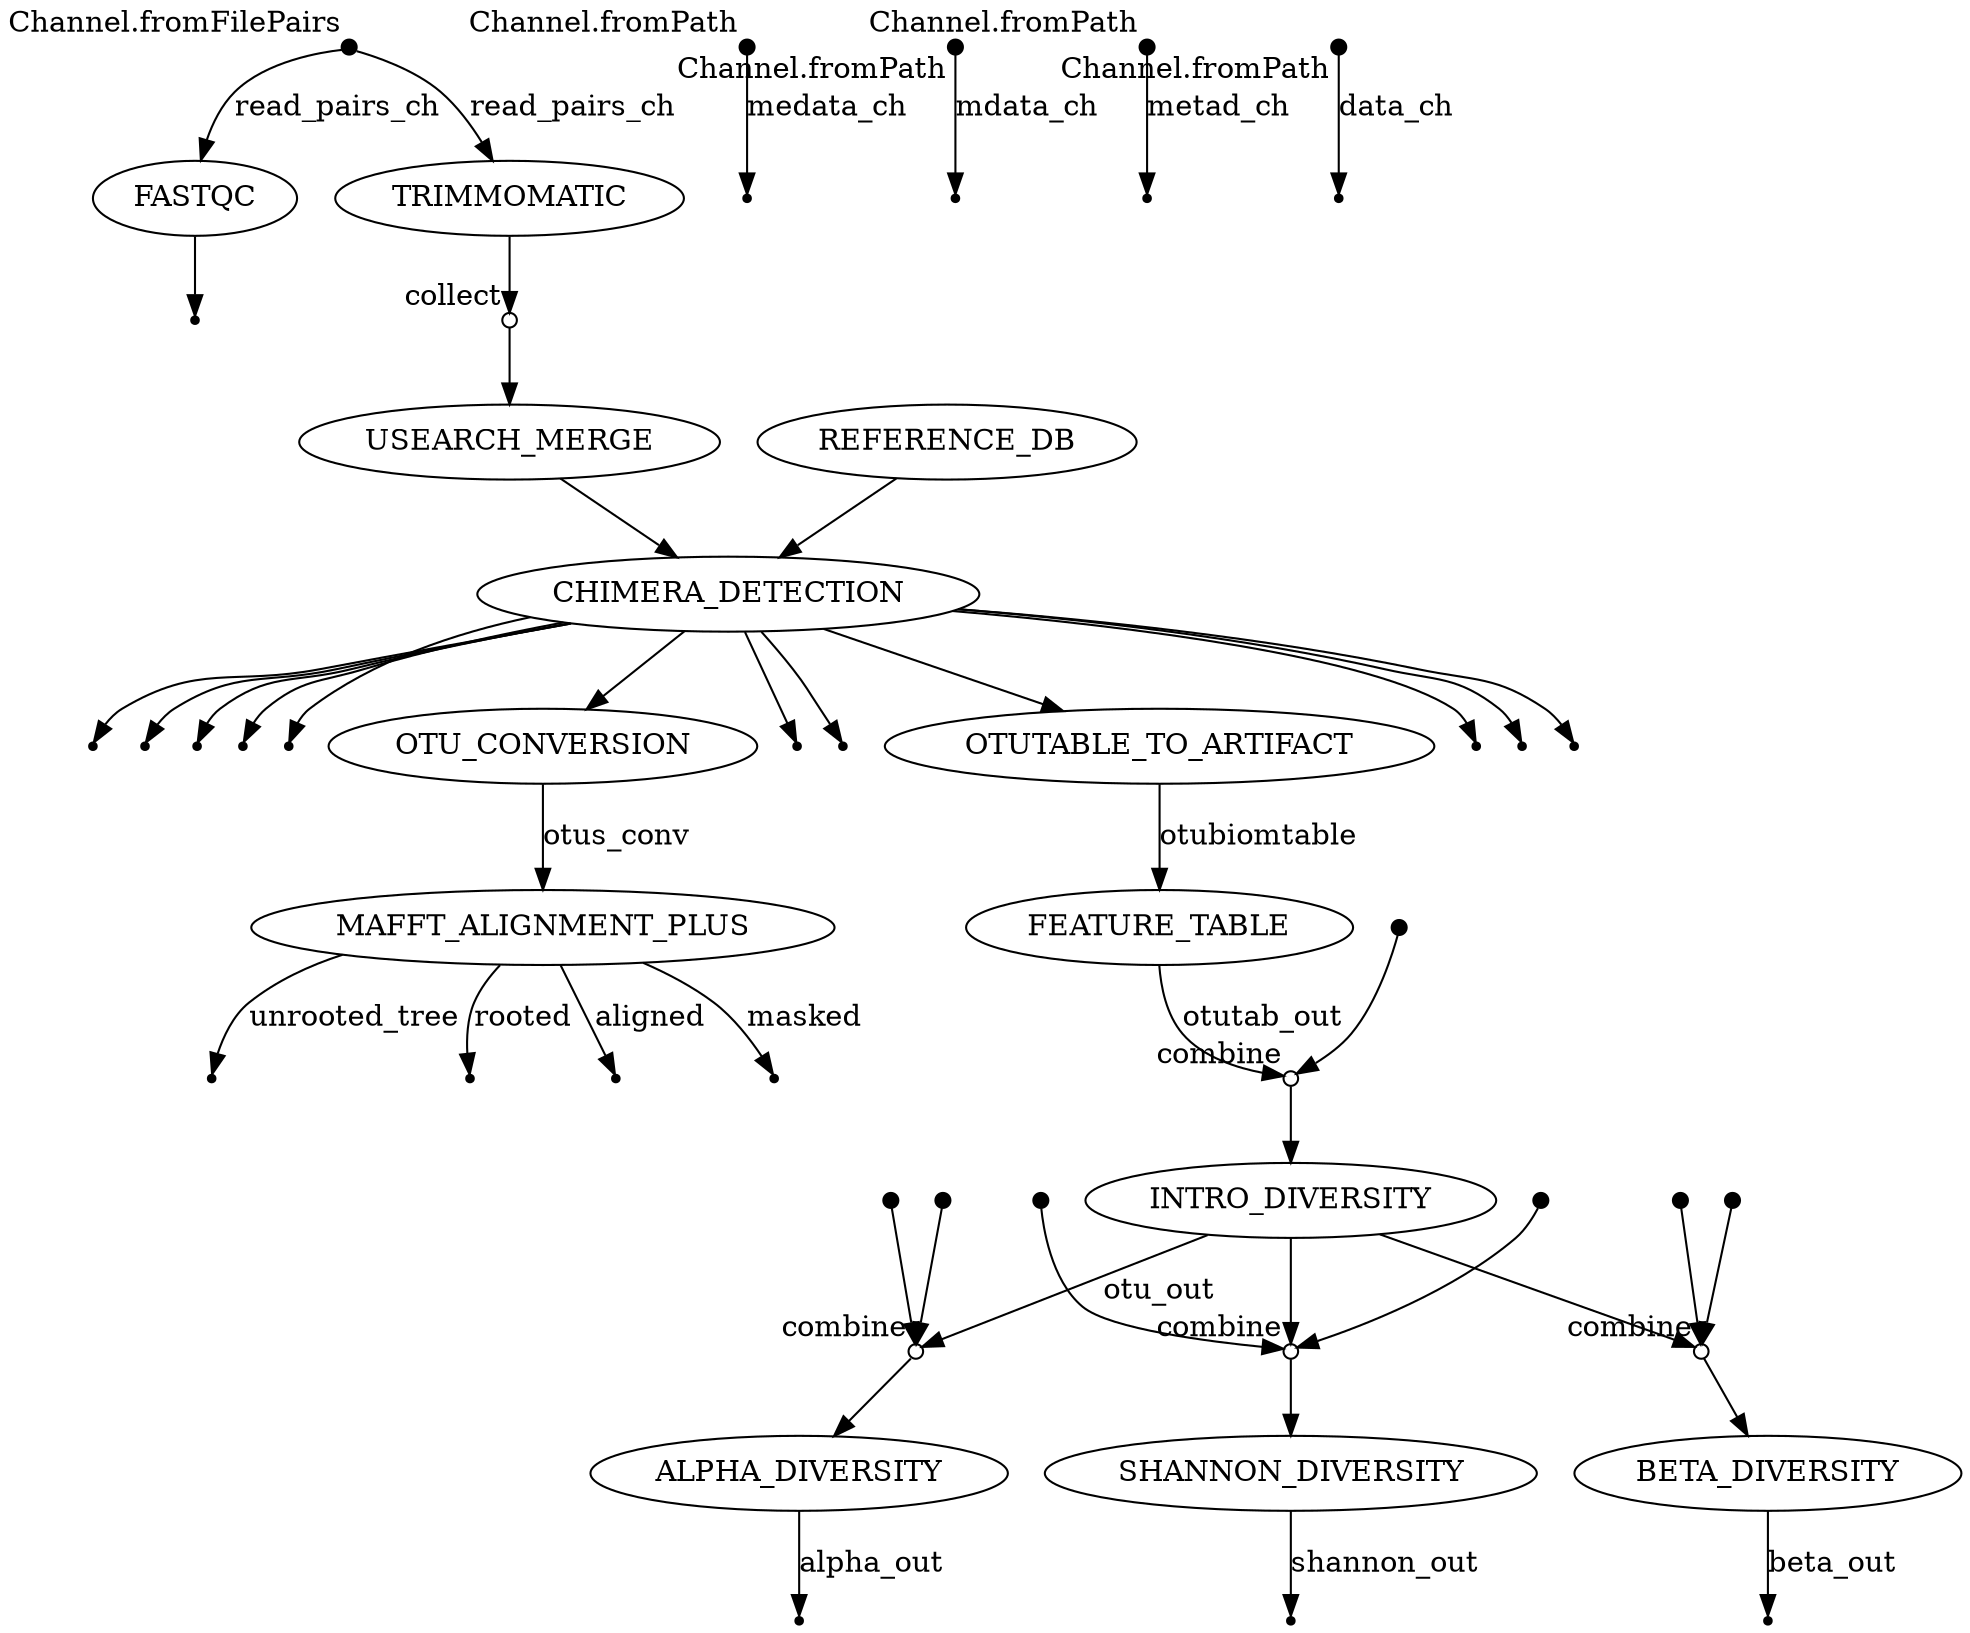 digraph "pipeline_dag" {
p0 [shape=point,label="",fixedsize=true,width=0.1,xlabel="Channel.fromFilePairs"];
p1 [label="FASTQC"];
p0 -> p1 [label="read_pairs_ch"];

p1 [label="FASTQC"];
p2 [shape=point];
p1 -> p2;

p0 [shape=point,label="",fixedsize=true,width=0.1,xlabel="Channel.fromFilePairs"];
p3 [label="TRIMMOMATIC"];
p0 -> p3 [label="read_pairs_ch"];

p3 [label="TRIMMOMATIC"];
p4 [shape=circle,label="",fixedsize=true,width=0.1,xlabel="collect"];
p3 -> p4;

p4 [shape=circle,label="",fixedsize=true,width=0.1,xlabel="collect"];
p5 [label="USEARCH_MERGE"];
p4 -> p5;

p5 [label="USEARCH_MERGE"];
p7 [label="CHIMERA_DETECTION"];
p5 -> p7;

p6 [label="REFERENCE_DB"];
p7 [label="CHIMERA_DETECTION"];
p6 -> p7;

p7 [label="CHIMERA_DETECTION"];
p17 [shape=point];
p7 -> p17;

p7 [label="CHIMERA_DETECTION"];
p16 [shape=point];
p7 -> p16;

p7 [label="CHIMERA_DETECTION"];
p15 [shape=point];
p7 -> p15;

p7 [label="CHIMERA_DETECTION"];
p14 [shape=point];
p7 -> p14;

p7 [label="CHIMERA_DETECTION"];
p13 [shape=point];
p7 -> p13;

p7 [label="CHIMERA_DETECTION"];
p18 [label="OTU_CONVERSION"];
p7 -> p18;

p7 [label="CHIMERA_DETECTION"];
p12 [shape=point];
p7 -> p12;

p7 [label="CHIMERA_DETECTION"];
p11 [shape=point];
p7 -> p11;

p7 [label="CHIMERA_DETECTION"];
p24 [label="OTUTABLE_TO_ARTIFACT"];
p7 -> p24;

p7 [label="CHIMERA_DETECTION"];
p10 [shape=point];
p7 -> p10;

p7 [label="CHIMERA_DETECTION"];
p9 [shape=point];
p7 -> p9;

p7 [label="CHIMERA_DETECTION"];
p8 [shape=point];
p7 -> p8;

p18 [label="OTU_CONVERSION"];
p19 [label="MAFFT_ALIGNMENT_PLUS"];
p18 -> p19 [label="otus_conv"];

p19 [label="MAFFT_ALIGNMENT_PLUS"];
p23 [shape=point];
p19 -> p23 [label="aligned"];

p19 [label="MAFFT_ALIGNMENT_PLUS"];
p22 [shape=point];
p19 -> p22 [label="masked"];

p19 [label="MAFFT_ALIGNMENT_PLUS"];
p21 [shape=point];
p19 -> p21 [label="unrooted_tree"];

p19 [label="MAFFT_ALIGNMENT_PLUS"];
p20 [shape=point];
p19 -> p20 [label="rooted"];

p24 [label="OTUTABLE_TO_ARTIFACT"];
p25 [label="FEATURE_TABLE"];
p24 -> p25 [label="otubiomtable"];

p25 [label="FEATURE_TABLE"];
p29 [shape=circle,label="",fixedsize=true,width=0.1,xlabel="combine"];
p25 -> p29 [label="otutab_out"];

p26 [shape=point,label="",fixedsize=true,width=0.1,xlabel="Channel.fromPath"];
p27 [shape=point];
p26 -> p27 [label="medata_ch"];

p28 [shape=point,label="",fixedsize=true,width=0.1];
p29 [shape=circle,label="",fixedsize=true,width=0.1,xlabel="combine"];
p28 -> p29;

p29 [shape=circle,label="",fixedsize=true,width=0.1,xlabel="combine"];
p30 [label="INTRO_DIVERSITY"];
p29 -> p30;

p30 [label="INTRO_DIVERSITY"];
p35 [shape=circle,label="",fixedsize=true,width=0.1,xlabel="combine"];
p30 -> p35 [label="otu_out"];

p31 [shape=point,label="",fixedsize=true,width=0.1,xlabel="Channel.fromPath"];
p32 [shape=point];
p31 -> p32 [label="mdata_ch"];

p33 [shape=point,label="",fixedsize=true,width=0.1];
p35 [shape=circle,label="",fixedsize=true,width=0.1,xlabel="combine"];
p33 -> p35;

p34 [shape=point,label="",fixedsize=true,width=0.1];
p35 [shape=circle,label="",fixedsize=true,width=0.1,xlabel="combine"];
p34 -> p35;

p35 [shape=circle,label="",fixedsize=true,width=0.1,xlabel="combine"];
p36 [label="ALPHA_DIVERSITY"];
p35 -> p36;

p36 [label="ALPHA_DIVERSITY"];
p37 [shape=point];
p36 -> p37 [label="alpha_out"];

p38 [shape=point,label="",fixedsize=true,width=0.1,xlabel="Channel.fromPath"];
p39 [shape=point];
p38 -> p39 [label="metad_ch"];

p40 [shape=point,label="",fixedsize=true,width=0.1];
p42 [shape=circle,label="",fixedsize=true,width=0.1,xlabel="combine"];
p40 -> p42;

p30 [label="INTRO_DIVERSITY"];
p42 [shape=circle,label="",fixedsize=true,width=0.1,xlabel="combine"];
p30 -> p42;

p41 [shape=point,label="",fixedsize=true,width=0.1];
p42 [shape=circle,label="",fixedsize=true,width=0.1,xlabel="combine"];
p41 -> p42;

p42 [shape=circle,label="",fixedsize=true,width=0.1,xlabel="combine"];
p43 [label="SHANNON_DIVERSITY"];
p42 -> p43;

p43 [label="SHANNON_DIVERSITY"];
p44 [shape=point];
p43 -> p44 [label="shannon_out"];

p45 [shape=point,label="",fixedsize=true,width=0.1,xlabel="Channel.fromPath"];
p46 [shape=point];
p45 -> p46 [label="data_ch"];

p47 [shape=point,label="",fixedsize=true,width=0.1];
p49 [shape=circle,label="",fixedsize=true,width=0.1,xlabel="combine"];
p47 -> p49;

p48 [shape=point,label="",fixedsize=true,width=0.1];
p49 [shape=circle,label="",fixedsize=true,width=0.1,xlabel="combine"];
p48 -> p49;

p30 [label="INTRO_DIVERSITY"];
p49 [shape=circle,label="",fixedsize=true,width=0.1,xlabel="combine"];
p30 -> p49;

p49 [shape=circle,label="",fixedsize=true,width=0.1,xlabel="combine"];
p50 [label="BETA_DIVERSITY"];
p49 -> p50;

p50 [label="BETA_DIVERSITY"];
p51 [shape=point];
p50 -> p51 [label="beta_out"];

}
